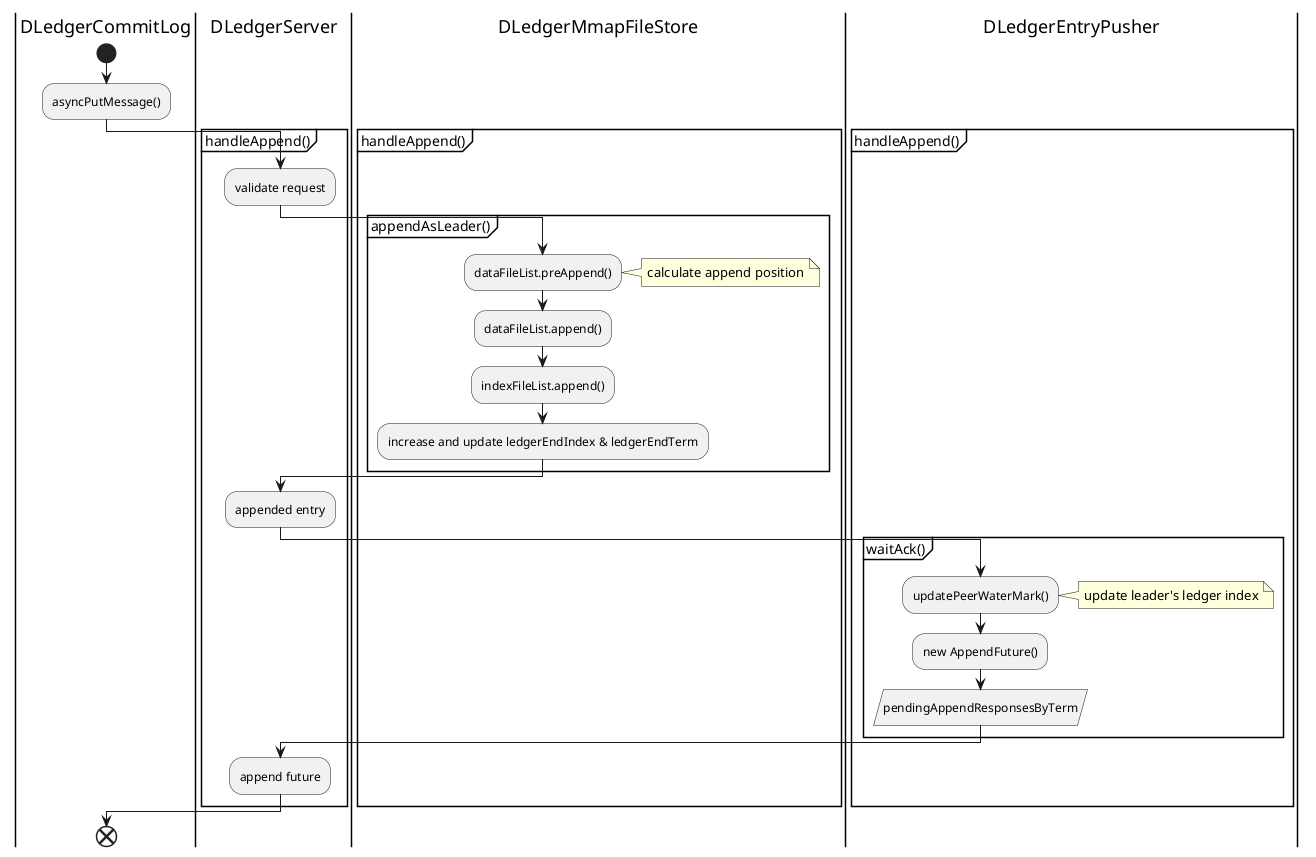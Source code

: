 @startuml
|DLedgerCommitLog|
start
:asyncPutMessage();
|DLedgerServer|
partition handleAppend() {
    :validate request;
    partition appendAsLeader() {
        |DLedgerMmapFileStore|
        :dataFileList.preAppend();
        note right: calculate append position
        :dataFileList.append();
        :indexFileList.append();
        :increase and update ledgerEndIndex & ledgerEndTerm;
    }
    |DLedgerServer|
    :appended entry;
    |DLedgerEntryPusher|
    partition waitAck() {
        :updatePeerWaterMark();
        note right: update leader's ledger index
        :new AppendFuture();
        ' 每个 term 的待响应的 AppendEntry 请求表
        :pendingAppendResponsesByTerm/
        ' 这里是一种通用的异步编程技巧，Leader节点需要等待
        ' 从节点复制完数据，通常会返回给客户端一个Future对象，客户端可
        ' 以调用该Future的get()方法同步等待结果，而服务端会将日志序号作
        ' 为键，Future作为值存储在内存（ConcurrentMap）中。当结果异步返
        ' 回后，需要根据日志序号找到对应的Future对象，最后填充结果，以
        ' 便客户端被唤醒，从而得到响应结果
    }
    |DLedgerServer|
    :append future;
}
|DLedgerCommitLog|
end
@enduml